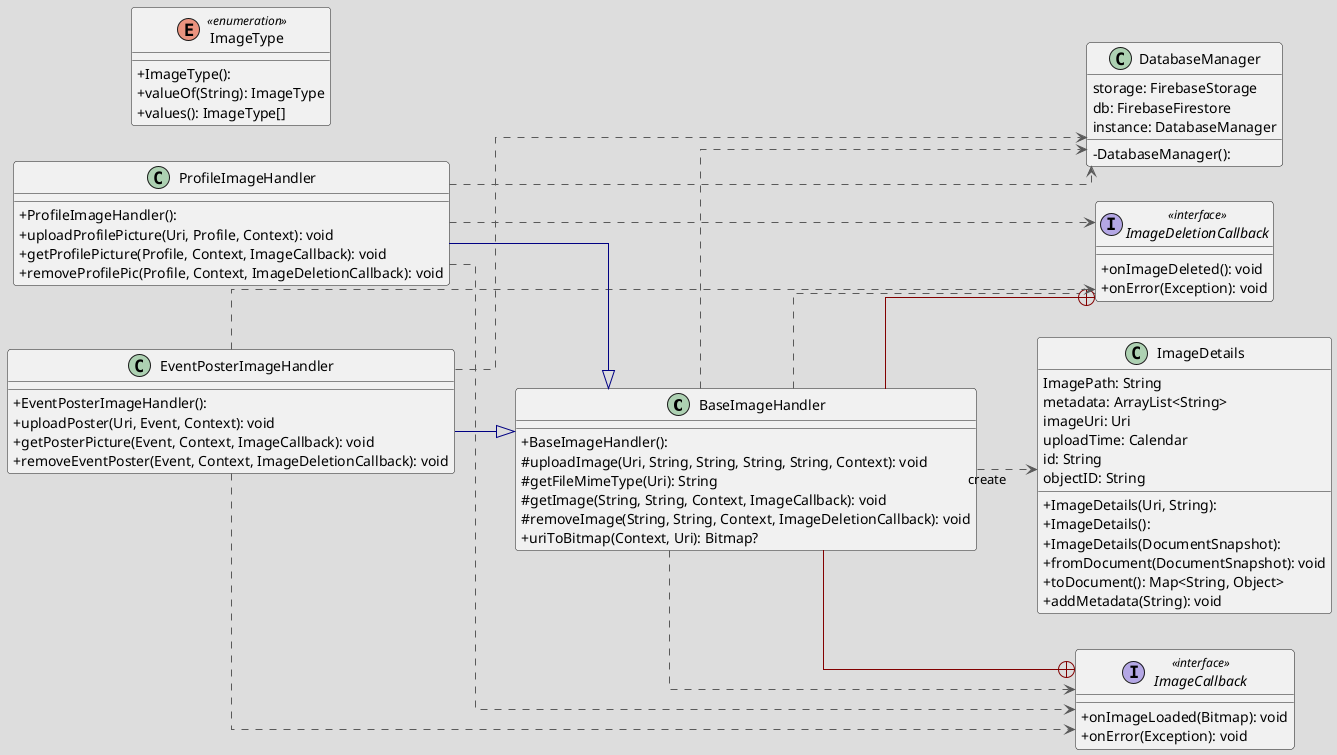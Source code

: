 @startuml

!theme toy
left to right direction
skinparam linetype ortho
skinparam classAttributeIconSize 0

class BaseImageHandler {
  + BaseImageHandler():
  # uploadImage(Uri, String, String, String, String, Context): void
  # getFileMimeType(Uri): String
  # getImage(String, String, Context, ImageCallback): void
  # removeImage(String, String, Context, ImageDeletionCallback): void
  + uriToBitmap(Context, Uri): Bitmap?
}
class DatabaseManager {
  - DatabaseManager():
   storage: FirebaseStorage
   db: FirebaseFirestore
   instance: DatabaseManager
}
class EventPosterImageHandler {
  + EventPosterImageHandler():
  + uploadPoster(Uri, Event, Context): void
  + getPosterPicture(Event, Context, ImageCallback): void
  + removeEventPoster(Event, Context, ImageDeletionCallback): void
}
interface ImageCallback << interface >> {
  + onImageLoaded(Bitmap): void
  + onError(Exception): void
}
interface ImageDeletionCallback << interface >> {
  + onImageDeleted(): void
  + onError(Exception): void
}
class ImageDetails {
  + ImageDetails(Uri, String):
  + ImageDetails():
  + ImageDetails(DocumentSnapshot):
  + fromDocument(DocumentSnapshot): void
  + toDocument(): Map<String, Object>
  + addMetadata(String): void
   ImagePath: String
   metadata: ArrayList<String>
   imageUri: Uri
   uploadTime: Calendar
   id: String
   objectID: String
}
enum ImageType << enumeration >> {
  + ImageType():
  + valueOf(String): ImageType
  + values(): ImageType[]
}
class ProfileImageHandler {
  + ProfileImageHandler():
  + uploadProfilePicture(Uri, Profile, Context): void
  + getProfilePicture(Profile, Context, ImageCallback): void
  + removeProfilePic(Profile, Context, ImageDeletionCallback): void
}

BaseImageHandler         -[#595959,dashed]->  DatabaseManager
BaseImageHandler         -[#595959,dashed]->  ImageCallback
BaseImageHandler         -[#595959,dashed]->  ImageDeletionCallback
BaseImageHandler         -[#595959,dashed]->  ImageDetails            : "«create»"
EventPosterImageHandler  -[#000082,plain]-^  BaseImageHandler
EventPosterImageHandler  -[#595959,dashed]->  DatabaseManager
EventPosterImageHandler  -[#595959,dashed]->  ImageCallback
EventPosterImageHandler  -[#595959,dashed]->  ImageDeletionCallback
ImageCallback            +-[#820000,plain]-  BaseImageHandler
ImageDeletionCallback    +-[#820000,plain]-  BaseImageHandler
ProfileImageHandler      -[#000082,plain]-^  BaseImageHandler
ProfileImageHandler      -[#595959,dashed]->  DatabaseManager
ProfileImageHandler      -[#595959,dashed]->  ImageCallback
ProfileImageHandler      -[#595959,dashed]->  ImageDeletionCallback
@enduml
